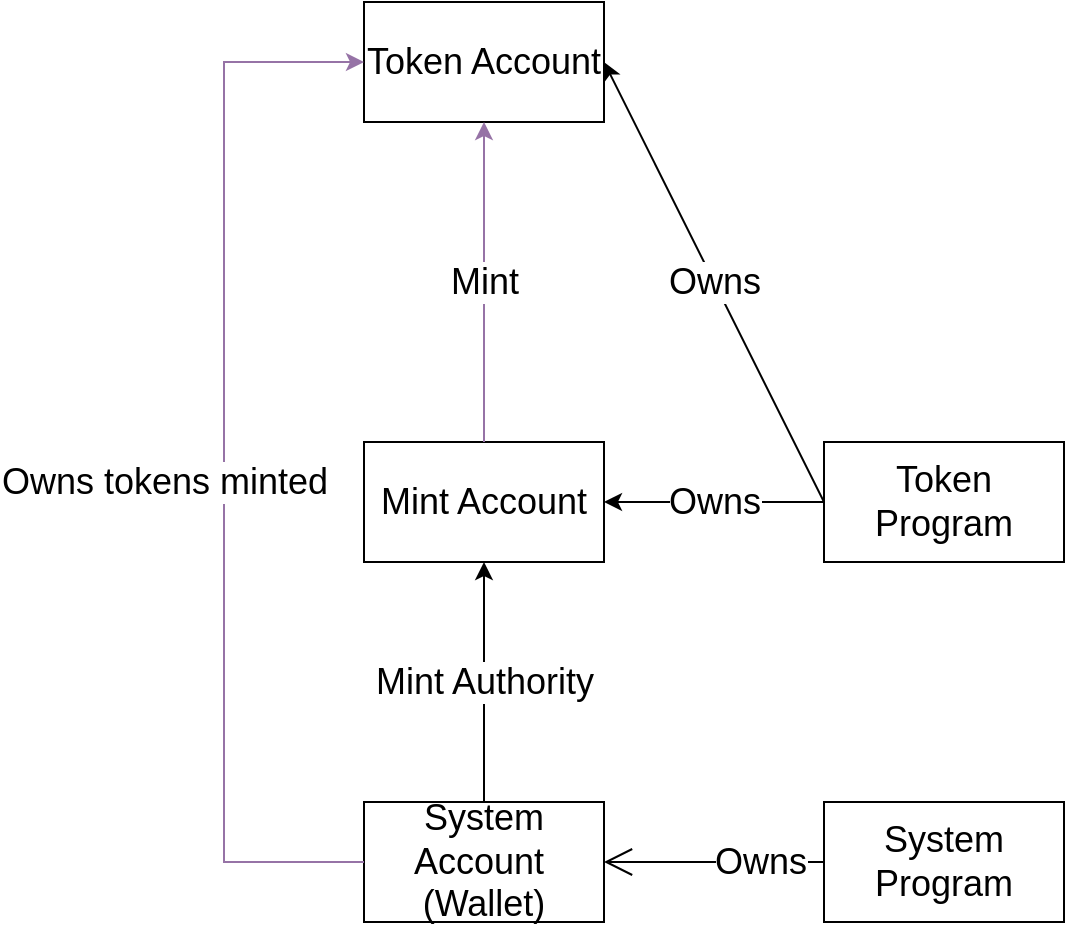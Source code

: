 <mxfile version="20.6.2" type="device"><diagram id="ltg4R_uiyGxFX_hqk62a" name="Page-1"><mxGraphModel dx="4009" dy="2346" grid="1" gridSize="10" guides="1" tooltips="1" connect="1" arrows="1" fold="1" page="1" pageScale="1" pageWidth="2336" pageHeight="1654" math="0" shadow="0"><root><mxCell id="0"/><mxCell id="1" parent="0"/><mxCell id="Sw_HkA7rKbcwS8DEe_07-4" value="System Program" style="rounded=0;whiteSpace=wrap;html=1;fontSize=18;" parent="1" vertex="1"><mxGeometry x="300" y="240" width="120" height="60" as="geometry"/></mxCell><mxCell id="Sw_HkA7rKbcwS8DEe_07-5" value="" style="endArrow=open;endFill=1;endSize=12;html=1;rounded=0;entryX=1;entryY=0.5;entryDx=0;entryDy=0;fontSize=18;" parent="1" source="Sw_HkA7rKbcwS8DEe_07-4" target="Sw_HkA7rKbcwS8DEe_07-6" edge="1"><mxGeometry width="160" relative="1" as="geometry"><mxPoint x="-30" y="260" as="sourcePoint"/><mxPoint x="60" y="260" as="targetPoint"/></mxGeometry></mxCell><mxCell id="Sw_HkA7rKbcwS8DEe_07-7" value="Owns" style="edgeLabel;html=1;align=center;verticalAlign=middle;resizable=0;points=[];fontSize=18;" parent="Sw_HkA7rKbcwS8DEe_07-5" vertex="1" connectable="0"><mxGeometry x="-0.422" relative="1" as="geometry"><mxPoint as="offset"/></mxGeometry></mxCell><mxCell id="Sw_HkA7rKbcwS8DEe_07-6" value="System Account&amp;nbsp;&lt;br style=&quot;font-size: 18px;&quot;&gt;(Wallet)" style="rounded=0;whiteSpace=wrap;html=1;fontSize=18;" parent="1" vertex="1"><mxGeometry x="70" y="240" width="120" height="60" as="geometry"/></mxCell><mxCell id="Sw_HkA7rKbcwS8DEe_07-8" value="Mint Authority" style="endArrow=classic;html=1;rounded=0;exitX=0.5;exitY=0;exitDx=0;exitDy=0;fontSize=18;" parent="1" source="Sw_HkA7rKbcwS8DEe_07-6" edge="1"><mxGeometry width="50" height="50" relative="1" as="geometry"><mxPoint x="110" y="200" as="sourcePoint"/><mxPoint x="130" y="120" as="targetPoint"/></mxGeometry></mxCell><mxCell id="Sw_HkA7rKbcwS8DEe_07-9" value="Mint Account" style="rounded=0;whiteSpace=wrap;html=1;fontSize=18;" parent="1" vertex="1"><mxGeometry x="70" y="60" width="120" height="60" as="geometry"/></mxCell><mxCell id="Sw_HkA7rKbcwS8DEe_07-10" value="Token Program" style="rounded=0;whiteSpace=wrap;html=1;fontSize=18;" parent="1" vertex="1"><mxGeometry x="300" y="60" width="120" height="60" as="geometry"/></mxCell><mxCell id="Sw_HkA7rKbcwS8DEe_07-11" value="Owns" style="endArrow=classic;html=1;rounded=0;exitX=0;exitY=0.5;exitDx=0;exitDy=0;entryX=1;entryY=0.5;entryDx=0;entryDy=0;fontSize=18;" parent="1" source="Sw_HkA7rKbcwS8DEe_07-10" target="Sw_HkA7rKbcwS8DEe_07-9" edge="1"><mxGeometry width="50" height="50" relative="1" as="geometry"><mxPoint x="150" y="250" as="sourcePoint"/><mxPoint x="150" y="130" as="targetPoint"/></mxGeometry></mxCell><mxCell id="Sw_HkA7rKbcwS8DEe_07-12" value="Token Account" style="rounded=0;whiteSpace=wrap;html=1;fontSize=18;" parent="1" vertex="1"><mxGeometry x="70" y="-160" width="120" height="60" as="geometry"/></mxCell><mxCell id="Sw_HkA7rKbcwS8DEe_07-13" value="Owns" style="endArrow=classic;html=1;rounded=0;entryX=1;entryY=0.5;entryDx=0;entryDy=0;fontSize=18;" parent="1" target="Sw_HkA7rKbcwS8DEe_07-12" edge="1"><mxGeometry width="50" height="50" relative="1" as="geometry"><mxPoint x="300" y="90" as="sourcePoint"/><mxPoint x="200" y="100" as="targetPoint"/></mxGeometry></mxCell><mxCell id="Sw_HkA7rKbcwS8DEe_07-14" value="Mint" style="endArrow=classic;html=1;rounded=0;entryX=0.5;entryY=1;entryDx=0;entryDy=0;fillColor=#e1d5e7;strokeColor=#9673a6;fontSize=18;" parent="1" target="Sw_HkA7rKbcwS8DEe_07-12" edge="1"><mxGeometry width="50" height="50" relative="1" as="geometry"><mxPoint x="130" y="60" as="sourcePoint"/><mxPoint x="130" y="130" as="targetPoint"/></mxGeometry></mxCell><mxCell id="Sw_HkA7rKbcwS8DEe_07-15" value="Owns tokens minted" style="endArrow=classic;html=1;rounded=0;fillColor=#e1d5e7;strokeColor=#9673a6;exitX=0;exitY=0.5;exitDx=0;exitDy=0;fontSize=18;" parent="1" source="Sw_HkA7rKbcwS8DEe_07-6" edge="1"><mxGeometry x="-0.037" y="30" width="50" height="50" relative="1" as="geometry"><mxPoint x="140" y="70" as="sourcePoint"/><mxPoint x="70" y="-130" as="targetPoint"/><Array as="points"><mxPoint y="270"/><mxPoint y="100"/><mxPoint y="-130"/><mxPoint x="60" y="-130"/></Array><mxPoint as="offset"/></mxGeometry></mxCell></root></mxGraphModel></diagram></mxfile>